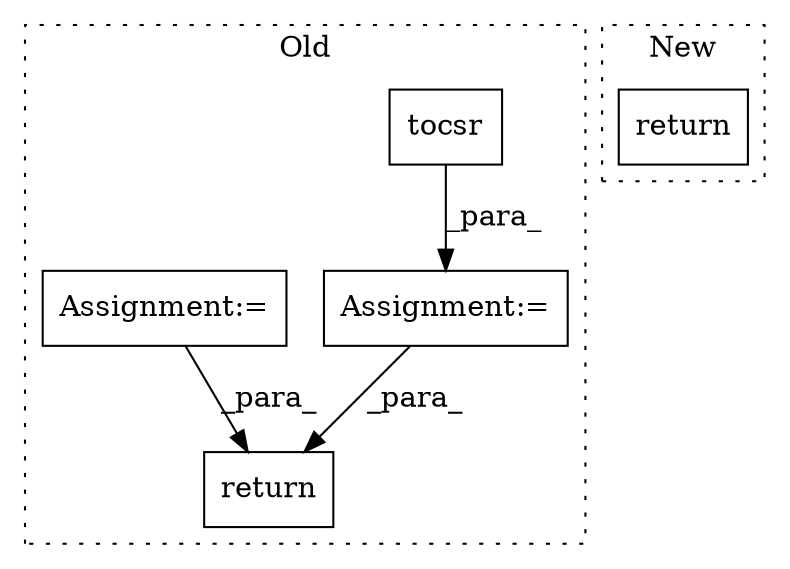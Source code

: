 digraph G {
subgraph cluster0 {
1 [label="tocsr" a="32" s="18143" l="7" shape="box"];
3 [label="return" a="41" s="18203" l="7" shape="box"];
4 [label="Assignment:=" a="7" s="18124" l="1" shape="box"];
5 [label="Assignment:=" a="7" s="18174" l="1" shape="box"];
label = "Old";
style="dotted";
}
subgraph cluster1 {
2 [label="return" a="41" s="17775" l="7" shape="box"];
label = "New";
style="dotted";
}
1 -> 4 [label="_para_"];
4 -> 3 [label="_para_"];
5 -> 3 [label="_para_"];
}